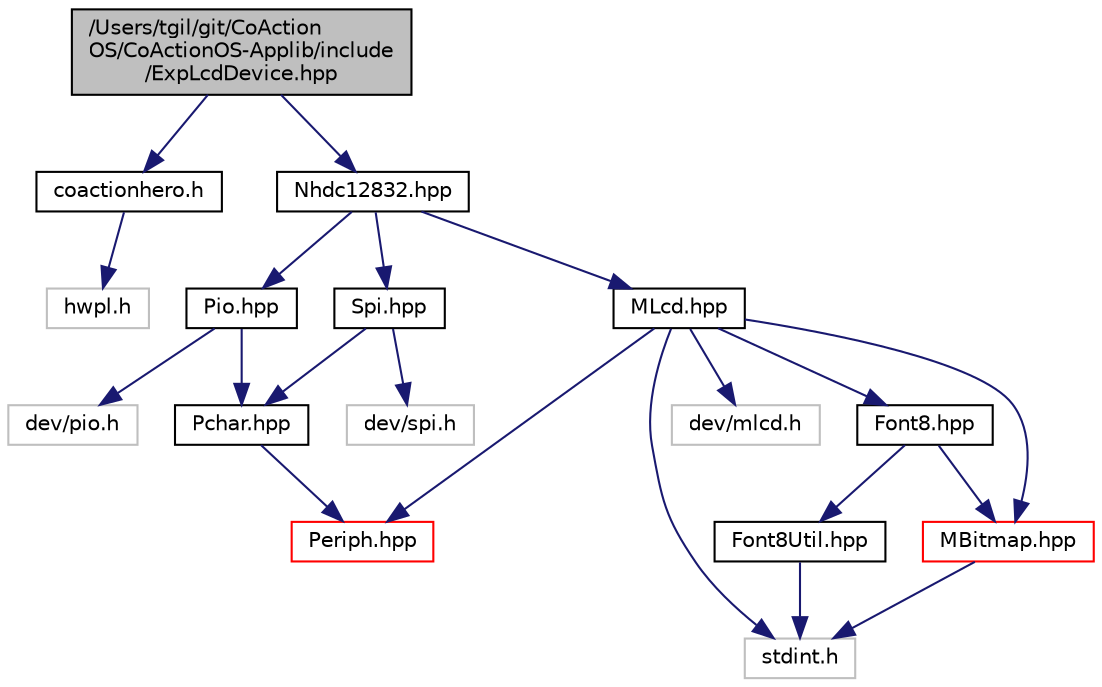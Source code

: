 digraph "/Users/tgil/git/CoActionOS/CoActionOS-Applib/include/ExpLcdDevice.hpp"
{
  bgcolor="transparent";
  edge [fontname="Helvetica",fontsize="10",labelfontname="Helvetica",labelfontsize="10"];
  node [fontname="Helvetica",fontsize="10",shape=record];
  Node1 [label="/Users/tgil/git/CoAction\lOS/CoActionOS-Applib/include\l/ExpLcdDevice.hpp",height=0.2,width=0.4,color="black", fillcolor="grey75", style="filled" fontcolor="black"];
  Node1 -> Node2 [color="midnightblue",fontsize="10",style="solid",fontname="Helvetica"];
  Node2 [label="coactionhero.h",height=0.2,width=0.4,color="black",URL="$coactionhero_8h.html"];
  Node2 -> Node3 [color="midnightblue",fontsize="10",style="solid",fontname="Helvetica"];
  Node3 [label="hwpl.h",height=0.2,width=0.4,color="grey75"];
  Node1 -> Node4 [color="midnightblue",fontsize="10",style="solid",fontname="Helvetica"];
  Node4 [label="Nhdc12832.hpp",height=0.2,width=0.4,color="black",URL="$_nhdc12832_8hpp_source.html"];
  Node4 -> Node5 [color="midnightblue",fontsize="10",style="solid",fontname="Helvetica"];
  Node5 [label="Pio.hpp",height=0.2,width=0.4,color="black",URL="$_pio_8hpp.html"];
  Node5 -> Node6 [color="midnightblue",fontsize="10",style="solid",fontname="Helvetica"];
  Node6 [label="dev/pio.h",height=0.2,width=0.4,color="grey75"];
  Node5 -> Node7 [color="midnightblue",fontsize="10",style="solid",fontname="Helvetica"];
  Node7 [label="Pchar.hpp",height=0.2,width=0.4,color="black",URL="$_pchar_8hpp.html"];
  Node7 -> Node8 [color="midnightblue",fontsize="10",style="solid",fontname="Helvetica"];
  Node8 [label="Periph.hpp",height=0.2,width=0.4,color="red",URL="$_periph_8hpp.html"];
  Node4 -> Node9 [color="midnightblue",fontsize="10",style="solid",fontname="Helvetica"];
  Node9 [label="Spi.hpp",height=0.2,width=0.4,color="black",URL="$_spi_8hpp.html"];
  Node9 -> Node10 [color="midnightblue",fontsize="10",style="solid",fontname="Helvetica"];
  Node10 [label="dev/spi.h",height=0.2,width=0.4,color="grey75"];
  Node9 -> Node7 [color="midnightblue",fontsize="10",style="solid",fontname="Helvetica"];
  Node4 -> Node11 [color="midnightblue",fontsize="10",style="solid",fontname="Helvetica"];
  Node11 [label="MLcd.hpp",height=0.2,width=0.4,color="black",URL="$_m_lcd_8hpp_source.html"];
  Node11 -> Node12 [color="midnightblue",fontsize="10",style="solid",fontname="Helvetica"];
  Node12 [label="stdint.h",height=0.2,width=0.4,color="grey75"];
  Node11 -> Node13 [color="midnightblue",fontsize="10",style="solid",fontname="Helvetica"];
  Node13 [label="dev/mlcd.h",height=0.2,width=0.4,color="grey75"];
  Node11 -> Node14 [color="midnightblue",fontsize="10",style="solid",fontname="Helvetica"];
  Node14 [label="Font8.hpp",height=0.2,width=0.4,color="black",URL="$_font8_8hpp_source.html"];
  Node14 -> Node15 [color="midnightblue",fontsize="10",style="solid",fontname="Helvetica"];
  Node15 [label="Font8Util.hpp",height=0.2,width=0.4,color="black",URL="$_font8_util_8hpp_source.html"];
  Node15 -> Node12 [color="midnightblue",fontsize="10",style="solid",fontname="Helvetica"];
  Node14 -> Node16 [color="midnightblue",fontsize="10",style="solid",fontname="Helvetica"];
  Node16 [label="MBitmap.hpp",height=0.2,width=0.4,color="red",URL="$_m_bitmap_8hpp_source.html"];
  Node16 -> Node12 [color="midnightblue",fontsize="10",style="solid",fontname="Helvetica"];
  Node11 -> Node16 [color="midnightblue",fontsize="10",style="solid",fontname="Helvetica"];
  Node11 -> Node8 [color="midnightblue",fontsize="10",style="solid",fontname="Helvetica"];
}

